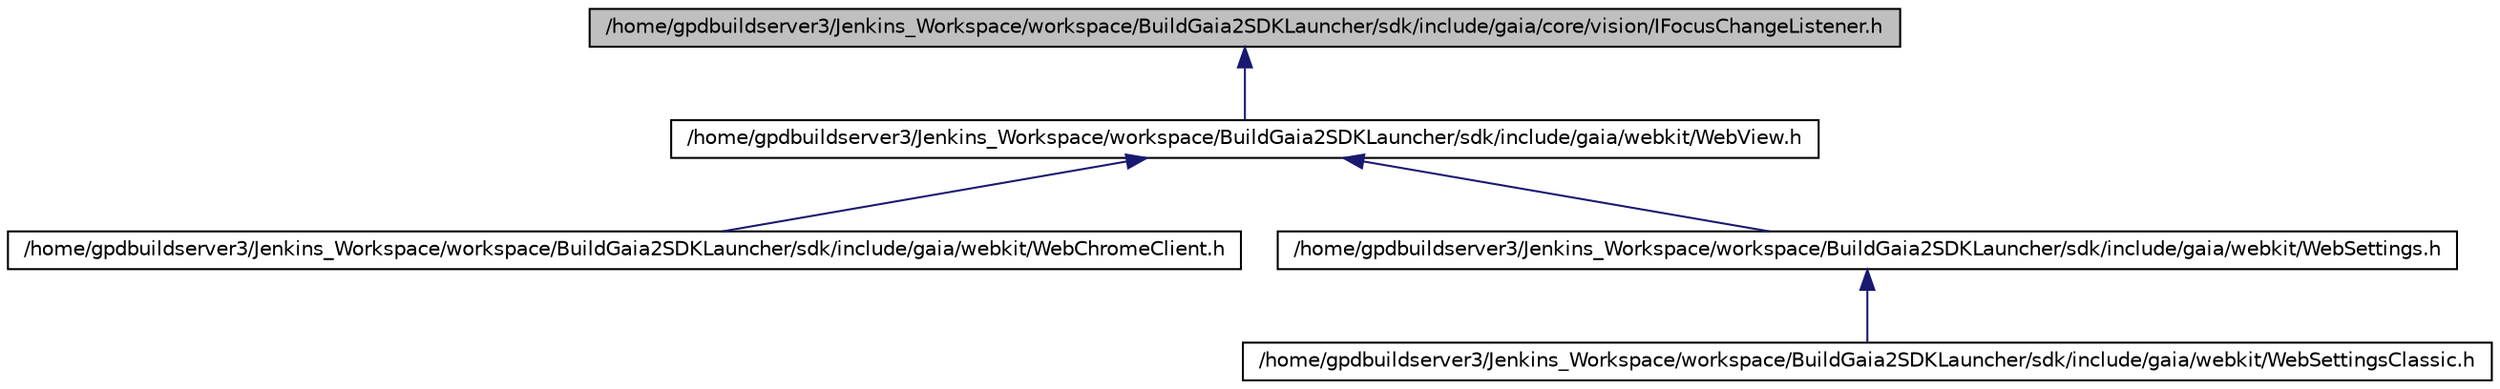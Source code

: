 digraph G
{
  edge [fontname="Helvetica",fontsize="10",labelfontname="Helvetica",labelfontsize="10"];
  node [fontname="Helvetica",fontsize="10",shape=record];
  Node1 [label="/home/gpdbuildserver3/Jenkins_Workspace/workspace/BuildGaia2SDKLauncher/sdk/include/gaia/core/vision/IFocusChangeListener.h",height=0.2,width=0.4,color="black", fillcolor="grey75", style="filled" fontcolor="black"];
  Node1 -> Node2 [dir=back,color="midnightblue",fontsize="10",style="solid",fontname="Helvetica"];
  Node2 [label="/home/gpdbuildserver3/Jenkins_Workspace/workspace/BuildGaia2SDKLauncher/sdk/include/gaia/webkit/WebView.h",height=0.2,width=0.4,color="black", fillcolor="white", style="filled",URL="$d6/d10/_web_view_8h.html"];
  Node2 -> Node3 [dir=back,color="midnightblue",fontsize="10",style="solid",fontname="Helvetica"];
  Node3 [label="/home/gpdbuildserver3/Jenkins_Workspace/workspace/BuildGaia2SDKLauncher/sdk/include/gaia/webkit/WebChromeClient.h",height=0.2,width=0.4,color="black", fillcolor="white", style="filled",URL="$db/d4a/_web_chrome_client_8h.html"];
  Node2 -> Node4 [dir=back,color="midnightblue",fontsize="10",style="solid",fontname="Helvetica"];
  Node4 [label="/home/gpdbuildserver3/Jenkins_Workspace/workspace/BuildGaia2SDKLauncher/sdk/include/gaia/webkit/WebSettings.h",height=0.2,width=0.4,color="black", fillcolor="white", style="filled",URL="$d2/dcb/_web_settings_8h.html"];
  Node4 -> Node5 [dir=back,color="midnightblue",fontsize="10",style="solid",fontname="Helvetica"];
  Node5 [label="/home/gpdbuildserver3/Jenkins_Workspace/workspace/BuildGaia2SDKLauncher/sdk/include/gaia/webkit/WebSettingsClassic.h",height=0.2,width=0.4,color="black", fillcolor="white", style="filled",URL="$d0/dd7/_web_settings_classic_8h.html"];
}
